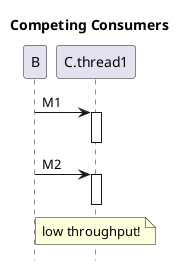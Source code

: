 @startuml
title Competing Consumers
hide footbox
B->C.thread1++: M1
C.thread1--

B->C.thread1++: M2
C.thread1--
note over C.thread1: low throughput!
@enduml
